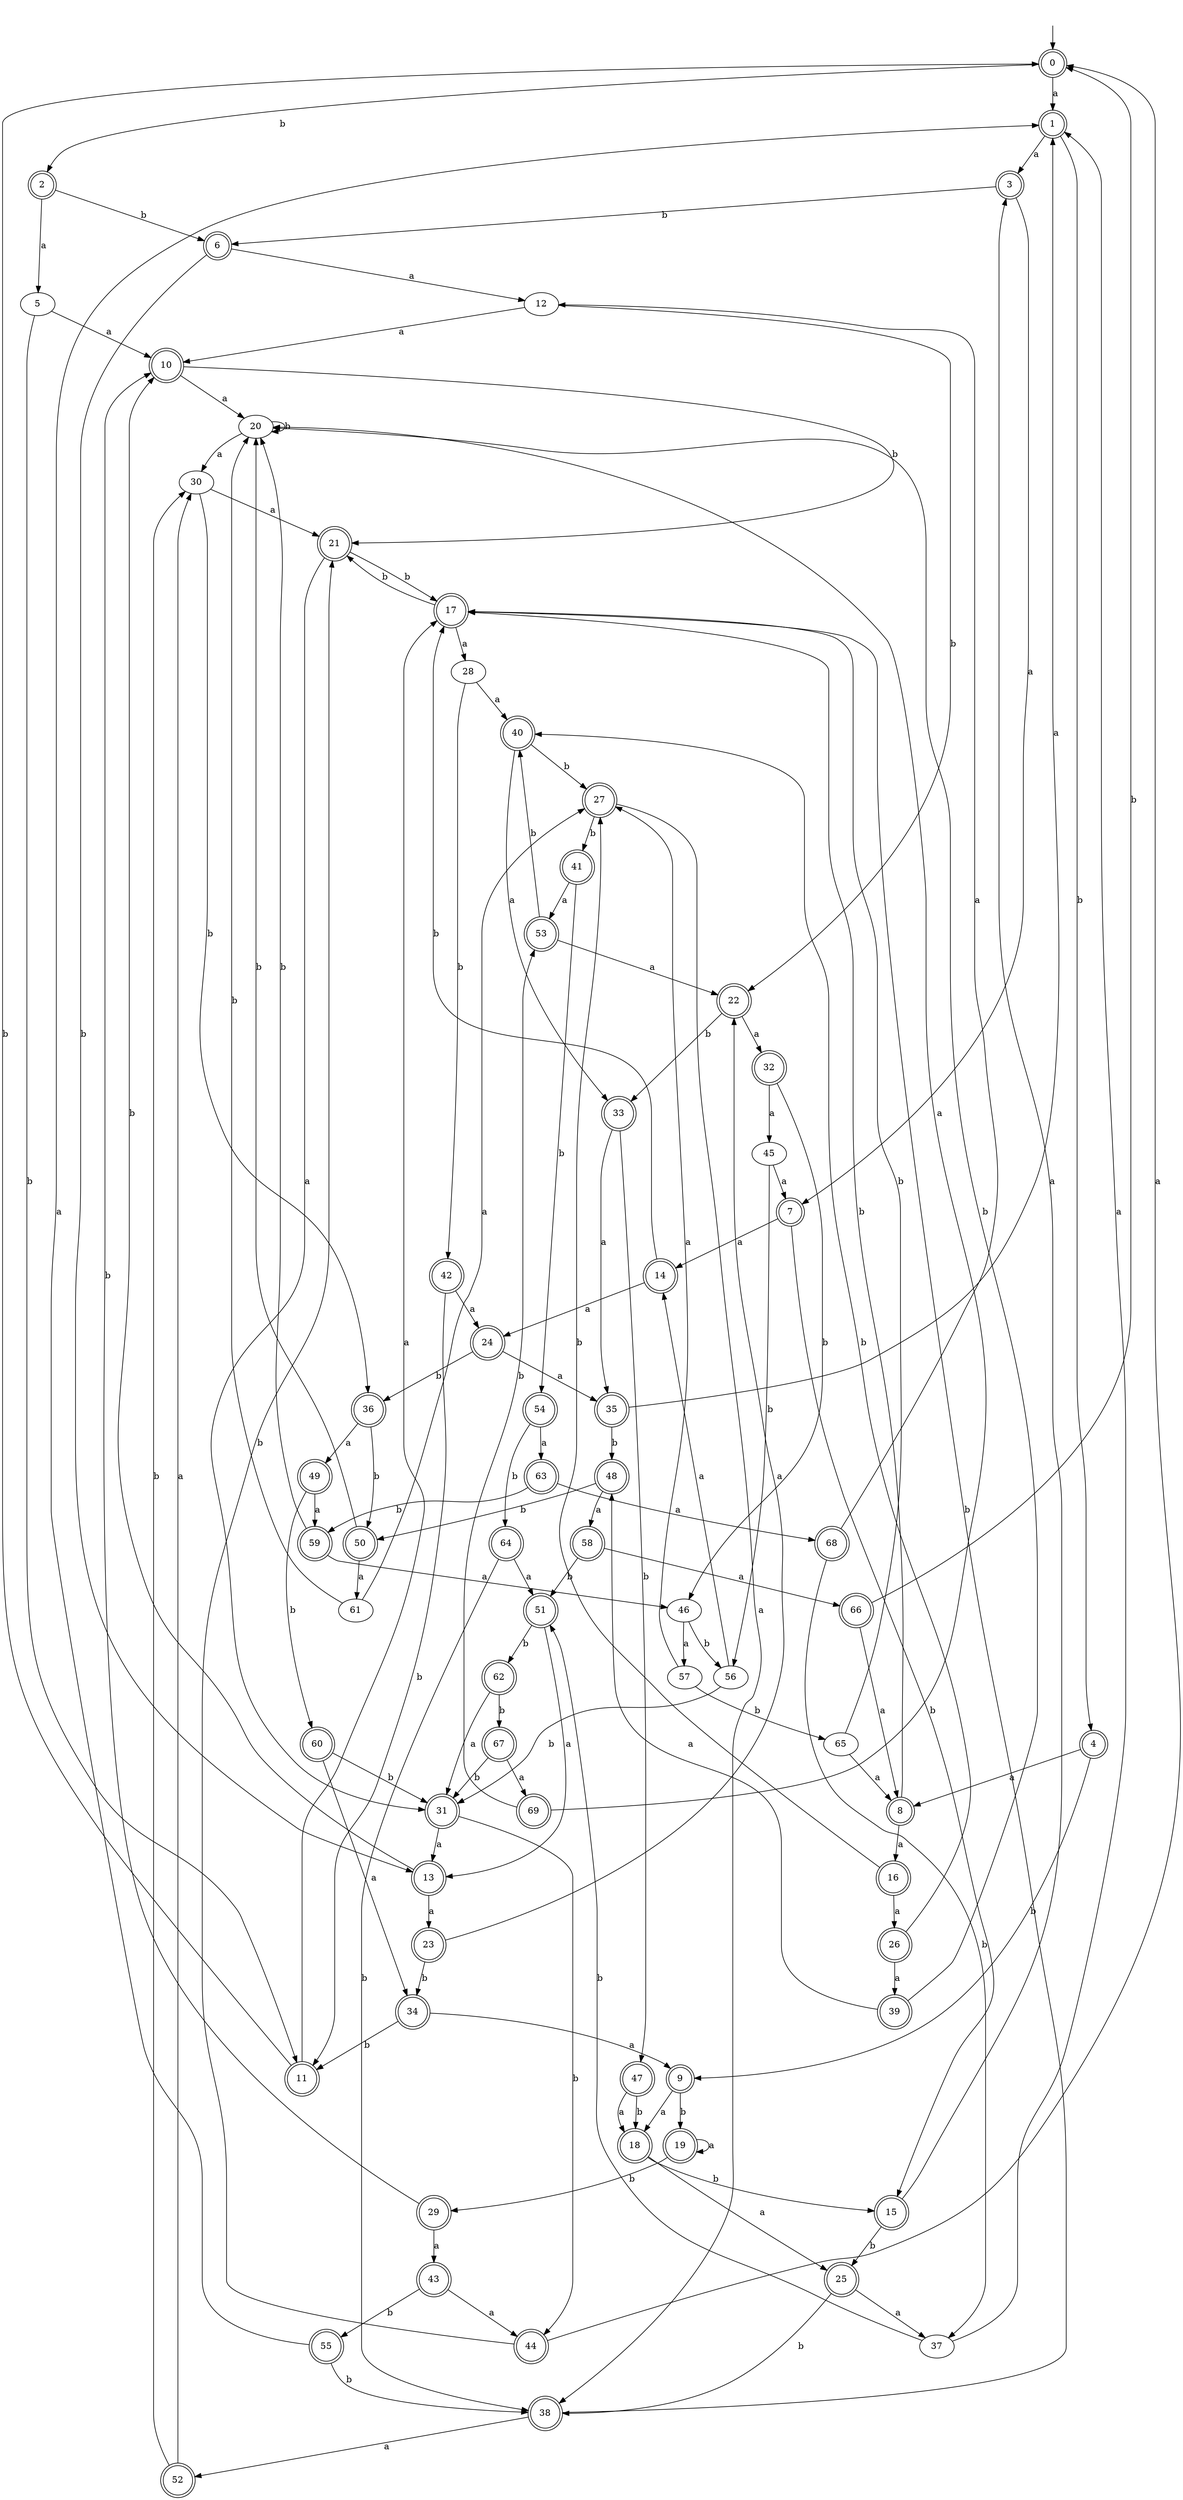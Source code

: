 digraph RandomDFA {
  __start0 [label="", shape=none];
  __start0 -> 0 [label=""];
  0 [shape=circle] [shape=doublecircle]
  0 -> 1 [label="a"]
  0 -> 2 [label="b"]
  1 [shape=doublecircle]
  1 -> 3 [label="a"]
  1 -> 4 [label="b"]
  2 [shape=doublecircle]
  2 -> 5 [label="a"]
  2 -> 6 [label="b"]
  3 [shape=doublecircle]
  3 -> 7 [label="a"]
  3 -> 6 [label="b"]
  4 [shape=doublecircle]
  4 -> 8 [label="a"]
  4 -> 9 [label="b"]
  5
  5 -> 10 [label="a"]
  5 -> 11 [label="b"]
  6 [shape=doublecircle]
  6 -> 12 [label="a"]
  6 -> 13 [label="b"]
  7 [shape=doublecircle]
  7 -> 14 [label="a"]
  7 -> 15 [label="b"]
  8 [shape=doublecircle]
  8 -> 16 [label="a"]
  8 -> 17 [label="b"]
  9 [shape=doublecircle]
  9 -> 18 [label="a"]
  9 -> 19 [label="b"]
  10 [shape=doublecircle]
  10 -> 20 [label="a"]
  10 -> 21 [label="b"]
  11 [shape=doublecircle]
  11 -> 17 [label="a"]
  11 -> 0 [label="b"]
  12
  12 -> 10 [label="a"]
  12 -> 22 [label="b"]
  13 [shape=doublecircle]
  13 -> 23 [label="a"]
  13 -> 10 [label="b"]
  14 [shape=doublecircle]
  14 -> 24 [label="a"]
  14 -> 17 [label="b"]
  15 [shape=doublecircle]
  15 -> 3 [label="a"]
  15 -> 25 [label="b"]
  16 [shape=doublecircle]
  16 -> 26 [label="a"]
  16 -> 27 [label="b"]
  17 [shape=doublecircle]
  17 -> 28 [label="a"]
  17 -> 21 [label="b"]
  18 [shape=doublecircle]
  18 -> 25 [label="a"]
  18 -> 15 [label="b"]
  19 [shape=doublecircle]
  19 -> 19 [label="a"]
  19 -> 29 [label="b"]
  20
  20 -> 30 [label="a"]
  20 -> 20 [label="b"]
  21 [shape=doublecircle]
  21 -> 31 [label="a"]
  21 -> 17 [label="b"]
  22 [shape=doublecircle]
  22 -> 32 [label="a"]
  22 -> 33 [label="b"]
  23 [shape=doublecircle]
  23 -> 22 [label="a"]
  23 -> 34 [label="b"]
  24 [shape=doublecircle]
  24 -> 35 [label="a"]
  24 -> 36 [label="b"]
  25 [shape=doublecircle]
  25 -> 37 [label="a"]
  25 -> 38 [label="b"]
  26 [shape=doublecircle]
  26 -> 39 [label="a"]
  26 -> 40 [label="b"]
  27 [shape=doublecircle]
  27 -> 38 [label="a"]
  27 -> 41 [label="b"]
  28
  28 -> 40 [label="a"]
  28 -> 42 [label="b"]
  29 [shape=doublecircle]
  29 -> 43 [label="a"]
  29 -> 10 [label="b"]
  30
  30 -> 21 [label="a"]
  30 -> 36 [label="b"]
  31 [shape=doublecircle]
  31 -> 13 [label="a"]
  31 -> 44 [label="b"]
  32 [shape=doublecircle]
  32 -> 45 [label="a"]
  32 -> 46 [label="b"]
  33 [shape=doublecircle]
  33 -> 35 [label="a"]
  33 -> 47 [label="b"]
  34 [shape=doublecircle]
  34 -> 9 [label="a"]
  34 -> 11 [label="b"]
  35 [shape=doublecircle]
  35 -> 1 [label="a"]
  35 -> 48 [label="b"]
  36 [shape=doublecircle]
  36 -> 49 [label="a"]
  36 -> 50 [label="b"]
  37
  37 -> 1 [label="a"]
  37 -> 51 [label="b"]
  38 [shape=doublecircle]
  38 -> 52 [label="a"]
  38 -> 17 [label="b"]
  39 [shape=doublecircle]
  39 -> 48 [label="a"]
  39 -> 20 [label="b"]
  40 [shape=doublecircle]
  40 -> 33 [label="a"]
  40 -> 27 [label="b"]
  41 [shape=doublecircle]
  41 -> 53 [label="a"]
  41 -> 54 [label="b"]
  42 [shape=doublecircle]
  42 -> 24 [label="a"]
  42 -> 11 [label="b"]
  43 [shape=doublecircle]
  43 -> 44 [label="a"]
  43 -> 55 [label="b"]
  44 [shape=doublecircle]
  44 -> 0 [label="a"]
  44 -> 21 [label="b"]
  45
  45 -> 7 [label="a"]
  45 -> 56 [label="b"]
  46
  46 -> 57 [label="a"]
  46 -> 56 [label="b"]
  47 [shape=doublecircle]
  47 -> 18 [label="a"]
  47 -> 18 [label="b"]
  48 [shape=doublecircle]
  48 -> 58 [label="a"]
  48 -> 50 [label="b"]
  49 [shape=doublecircle]
  49 -> 59 [label="a"]
  49 -> 60 [label="b"]
  50 [shape=doublecircle]
  50 -> 61 [label="a"]
  50 -> 20 [label="b"]
  51 [shape=doublecircle]
  51 -> 13 [label="a"]
  51 -> 62 [label="b"]
  52 [shape=doublecircle]
  52 -> 30 [label="a"]
  52 -> 30 [label="b"]
  53 [shape=doublecircle]
  53 -> 22 [label="a"]
  53 -> 40 [label="b"]
  54 [shape=doublecircle]
  54 -> 63 [label="a"]
  54 -> 64 [label="b"]
  55 [shape=doublecircle]
  55 -> 1 [label="a"]
  55 -> 38 [label="b"]
  56
  56 -> 14 [label="a"]
  56 -> 31 [label="b"]
  57
  57 -> 27 [label="a"]
  57 -> 65 [label="b"]
  58 [shape=doublecircle]
  58 -> 66 [label="a"]
  58 -> 51 [label="b"]
  59 [shape=doublecircle]
  59 -> 46 [label="a"]
  59 -> 20 [label="b"]
  60 [shape=doublecircle]
  60 -> 34 [label="a"]
  60 -> 31 [label="b"]
  61
  61 -> 27 [label="a"]
  61 -> 20 [label="b"]
  62 [shape=doublecircle]
  62 -> 31 [label="a"]
  62 -> 67 [label="b"]
  63 [shape=doublecircle]
  63 -> 68 [label="a"]
  63 -> 59 [label="b"]
  64 [shape=doublecircle]
  64 -> 51 [label="a"]
  64 -> 38 [label="b"]
  65
  65 -> 8 [label="a"]
  65 -> 17 [label="b"]
  66 [shape=doublecircle]
  66 -> 8 [label="a"]
  66 -> 0 [label="b"]
  67 [shape=doublecircle]
  67 -> 69 [label="a"]
  67 -> 31 [label="b"]
  68 [shape=doublecircle]
  68 -> 12 [label="a"]
  68 -> 37 [label="b"]
  69 [shape=doublecircle]
  69 -> 20 [label="a"]
  69 -> 53 [label="b"]
}
